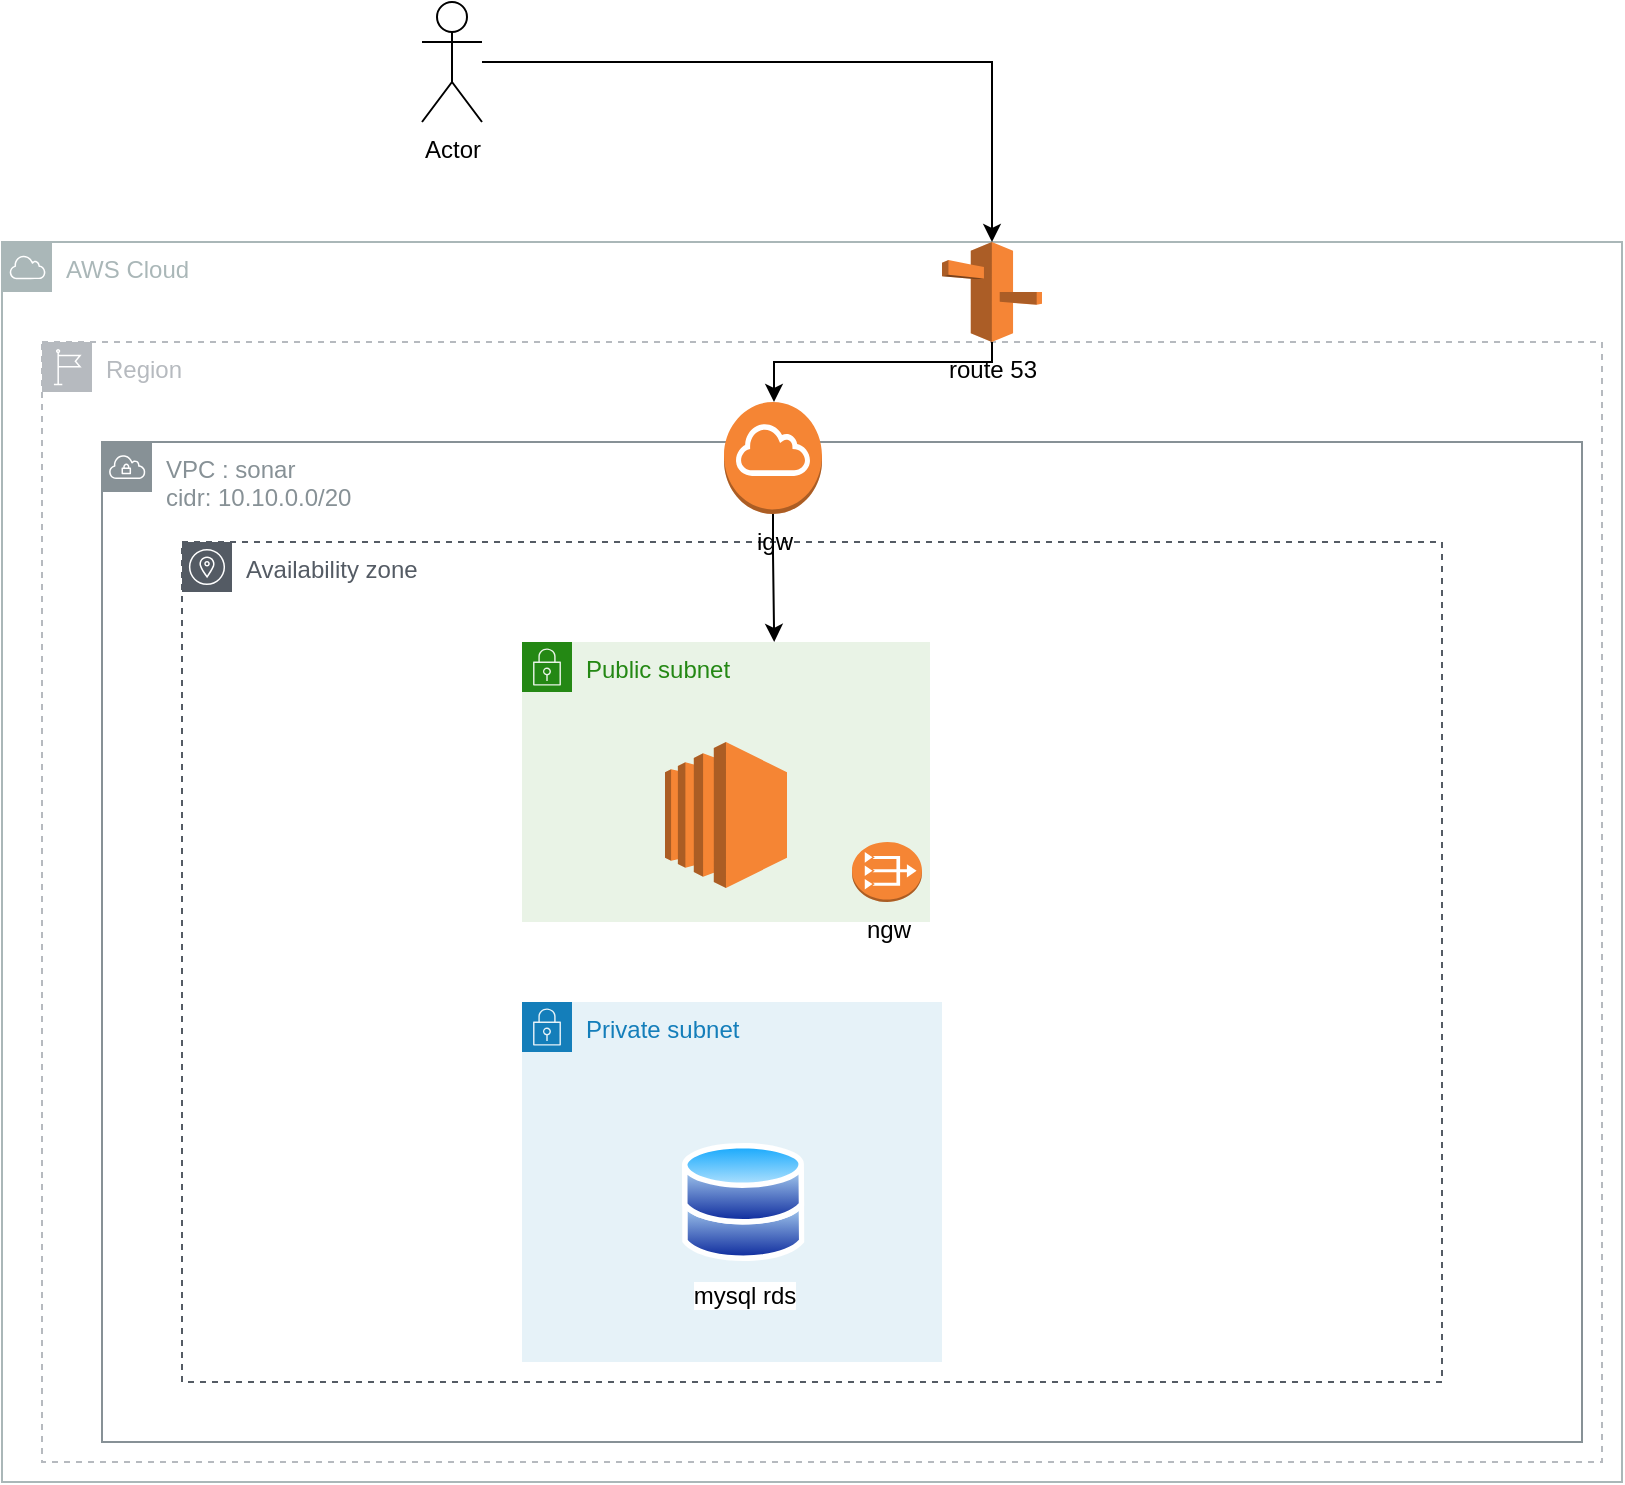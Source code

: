 <mxfile version="21.5.0" type="github">
  <diagram name="Page-1" id="-slcD09xe0KbrgKMZSz8">
    <mxGraphModel dx="1434" dy="788" grid="1" gridSize="10" guides="1" tooltips="1" connect="1" arrows="1" fold="1" page="1" pageScale="1" pageWidth="850" pageHeight="1100" math="0" shadow="0">
      <root>
        <mxCell id="0" />
        <mxCell id="1" parent="0" />
        <mxCell id="RabDUsxVwYrEt_-rwaBh-5" value="AWS Cloud" style="sketch=0;outlineConnect=0;gradientColor=none;html=1;whiteSpace=wrap;fontSize=12;fontStyle=0;shape=mxgraph.aws4.group;grIcon=mxgraph.aws4.group_aws_cloud;strokeColor=#AAB7B8;fillColor=none;verticalAlign=top;align=left;spacingLeft=30;fontColor=#AAB7B8;dashed=0;" vertex="1" parent="1">
          <mxGeometry x="30" y="450" width="810" height="620" as="geometry" />
        </mxCell>
        <mxCell id="RabDUsxVwYrEt_-rwaBh-6" value="Region" style="sketch=0;outlineConnect=0;gradientColor=none;html=1;whiteSpace=wrap;fontSize=12;fontStyle=0;shape=mxgraph.aws4.group;grIcon=mxgraph.aws4.group_region;strokeColor=#B6BABF;fillColor=none;verticalAlign=top;align=left;spacingLeft=30;fontColor=#B6BABF;dashed=1;" vertex="1" parent="1">
          <mxGeometry x="50" y="500" width="780" height="560" as="geometry" />
        </mxCell>
        <mxCell id="RabDUsxVwYrEt_-rwaBh-7" value="VPC : sonar&amp;nbsp;&lt;br&gt;cidr: 10.10.0.0/20" style="sketch=0;outlineConnect=0;gradientColor=none;html=1;whiteSpace=wrap;fontSize=12;fontStyle=0;shape=mxgraph.aws4.group;grIcon=mxgraph.aws4.group_vpc;strokeColor=#879196;fillColor=none;verticalAlign=top;align=left;spacingLeft=30;fontColor=#879196;dashed=0;" vertex="1" parent="1">
          <mxGeometry x="80" y="550" width="740" height="500" as="geometry" />
        </mxCell>
        <mxCell id="RabDUsxVwYrEt_-rwaBh-8" value="Availability zone" style="sketch=0;outlineConnect=0;gradientColor=none;html=1;whiteSpace=wrap;fontSize=12;fontStyle=0;shape=mxgraph.aws4.group;grIcon=mxgraph.aws4.group_availability_zone;strokeColor=#545B64;fillColor=none;verticalAlign=top;align=left;spacingLeft=30;fontColor=#545B64;dashed=1;" vertex="1" parent="1">
          <mxGeometry x="120" y="600" width="630" height="420" as="geometry" />
        </mxCell>
        <mxCell id="RabDUsxVwYrEt_-rwaBh-9" value="Private subnet" style="points=[[0,0],[0.25,0],[0.5,0],[0.75,0],[1,0],[1,0.25],[1,0.5],[1,0.75],[1,1],[0.75,1],[0.5,1],[0.25,1],[0,1],[0,0.75],[0,0.5],[0,0.25]];outlineConnect=0;gradientColor=none;html=1;whiteSpace=wrap;fontSize=12;fontStyle=0;container=1;pointerEvents=0;collapsible=0;recursiveResize=0;shape=mxgraph.aws4.group;grIcon=mxgraph.aws4.group_security_group;grStroke=0;strokeColor=#147EBA;fillColor=#E6F2F8;verticalAlign=top;align=left;spacingLeft=30;fontColor=#147EBA;dashed=0;" vertex="1" parent="1">
          <mxGeometry x="290" y="830" width="210" height="180" as="geometry" />
        </mxCell>
        <mxCell id="RabDUsxVwYrEt_-rwaBh-10" value="Public subnet" style="points=[[0,0],[0.25,0],[0.5,0],[0.75,0],[1,0],[1,0.25],[1,0.5],[1,0.75],[1,1],[0.75,1],[0.5,1],[0.25,1],[0,1],[0,0.75],[0,0.5],[0,0.25]];outlineConnect=0;gradientColor=none;html=1;whiteSpace=wrap;fontSize=12;fontStyle=0;container=1;pointerEvents=0;collapsible=0;recursiveResize=0;shape=mxgraph.aws4.group;grIcon=mxgraph.aws4.group_security_group;grStroke=0;strokeColor=#248814;fillColor=#E9F3E6;verticalAlign=top;align=left;spacingLeft=30;fontColor=#248814;dashed=0;" vertex="1" parent="1">
          <mxGeometry x="290" y="650" width="204" height="140" as="geometry" />
        </mxCell>
        <mxCell id="RabDUsxVwYrEt_-rwaBh-13" value="ngw" style="outlineConnect=0;dashed=0;verticalLabelPosition=bottom;verticalAlign=top;align=center;html=1;shape=mxgraph.aws3.vpc_nat_gateway;fillColor=#F58534;gradientColor=none;" vertex="1" parent="RabDUsxVwYrEt_-rwaBh-10">
          <mxGeometry x="165" y="100" width="35" height="30" as="geometry" />
        </mxCell>
        <mxCell id="RabDUsxVwYrEt_-rwaBh-16" style="edgeStyle=orthogonalEdgeStyle;rounded=0;orthogonalLoop=1;jettySize=auto;html=1;" edge="1" parent="1" source="RabDUsxVwYrEt_-rwaBh-11" target="RabDUsxVwYrEt_-rwaBh-15">
          <mxGeometry relative="1" as="geometry" />
        </mxCell>
        <mxCell id="RabDUsxVwYrEt_-rwaBh-11" value="Actor" style="shape=umlActor;verticalLabelPosition=bottom;verticalAlign=top;html=1;outlineConnect=0;" vertex="1" parent="1">
          <mxGeometry x="240" y="330" width="30" height="60" as="geometry" />
        </mxCell>
        <mxCell id="RabDUsxVwYrEt_-rwaBh-14" style="edgeStyle=orthogonalEdgeStyle;rounded=0;orthogonalLoop=1;jettySize=auto;html=1;exitX=0.5;exitY=1;exitDx=0;exitDy=0;exitPerimeter=0;entryX=0.47;entryY=0.119;entryDx=0;entryDy=0;entryPerimeter=0;" edge="1" parent="1" source="RabDUsxVwYrEt_-rwaBh-12" target="RabDUsxVwYrEt_-rwaBh-8">
          <mxGeometry relative="1" as="geometry" />
        </mxCell>
        <mxCell id="RabDUsxVwYrEt_-rwaBh-12" value="igw" style="outlineConnect=0;dashed=0;verticalLabelPosition=bottom;verticalAlign=top;align=center;html=1;shape=mxgraph.aws3.internet_gateway;fillColor=#F58534;gradientColor=none;" vertex="1" parent="1">
          <mxGeometry x="391" y="530" width="49" height="56" as="geometry" />
        </mxCell>
        <mxCell id="RabDUsxVwYrEt_-rwaBh-17" style="edgeStyle=orthogonalEdgeStyle;rounded=0;orthogonalLoop=1;jettySize=auto;html=1;exitX=0.5;exitY=1;exitDx=0;exitDy=0;exitPerimeter=0;" edge="1" parent="1" source="RabDUsxVwYrEt_-rwaBh-15" target="RabDUsxVwYrEt_-rwaBh-12">
          <mxGeometry relative="1" as="geometry">
            <Array as="points">
              <mxPoint x="525" y="510" />
              <mxPoint x="416" y="510" />
            </Array>
          </mxGeometry>
        </mxCell>
        <mxCell id="RabDUsxVwYrEt_-rwaBh-15" value="route 53" style="outlineConnect=0;dashed=0;verticalLabelPosition=bottom;verticalAlign=top;align=center;html=1;shape=mxgraph.aws3.route_53;fillColor=#F58536;gradientColor=none;" vertex="1" parent="1">
          <mxGeometry x="500" y="450" width="50" height="50" as="geometry" />
        </mxCell>
        <mxCell id="RabDUsxVwYrEt_-rwaBh-18" value="" style="outlineConnect=0;dashed=0;verticalLabelPosition=bottom;verticalAlign=top;align=center;html=1;shape=mxgraph.aws3.ec2;fillColor=#F58534;gradientColor=none;" vertex="1" parent="1">
          <mxGeometry x="361.5" y="700" width="61" height="73" as="geometry" />
        </mxCell>
        <mxCell id="RabDUsxVwYrEt_-rwaBh-20" value="mysql rds" style="image;aspect=fixed;perimeter=ellipsePerimeter;html=1;align=center;shadow=0;dashed=0;spacingTop=3;image=img/lib/active_directory/databases.svg;" vertex="1" parent="1">
          <mxGeometry x="370" y="900" width="61.22" height="60" as="geometry" />
        </mxCell>
      </root>
    </mxGraphModel>
  </diagram>
</mxfile>
